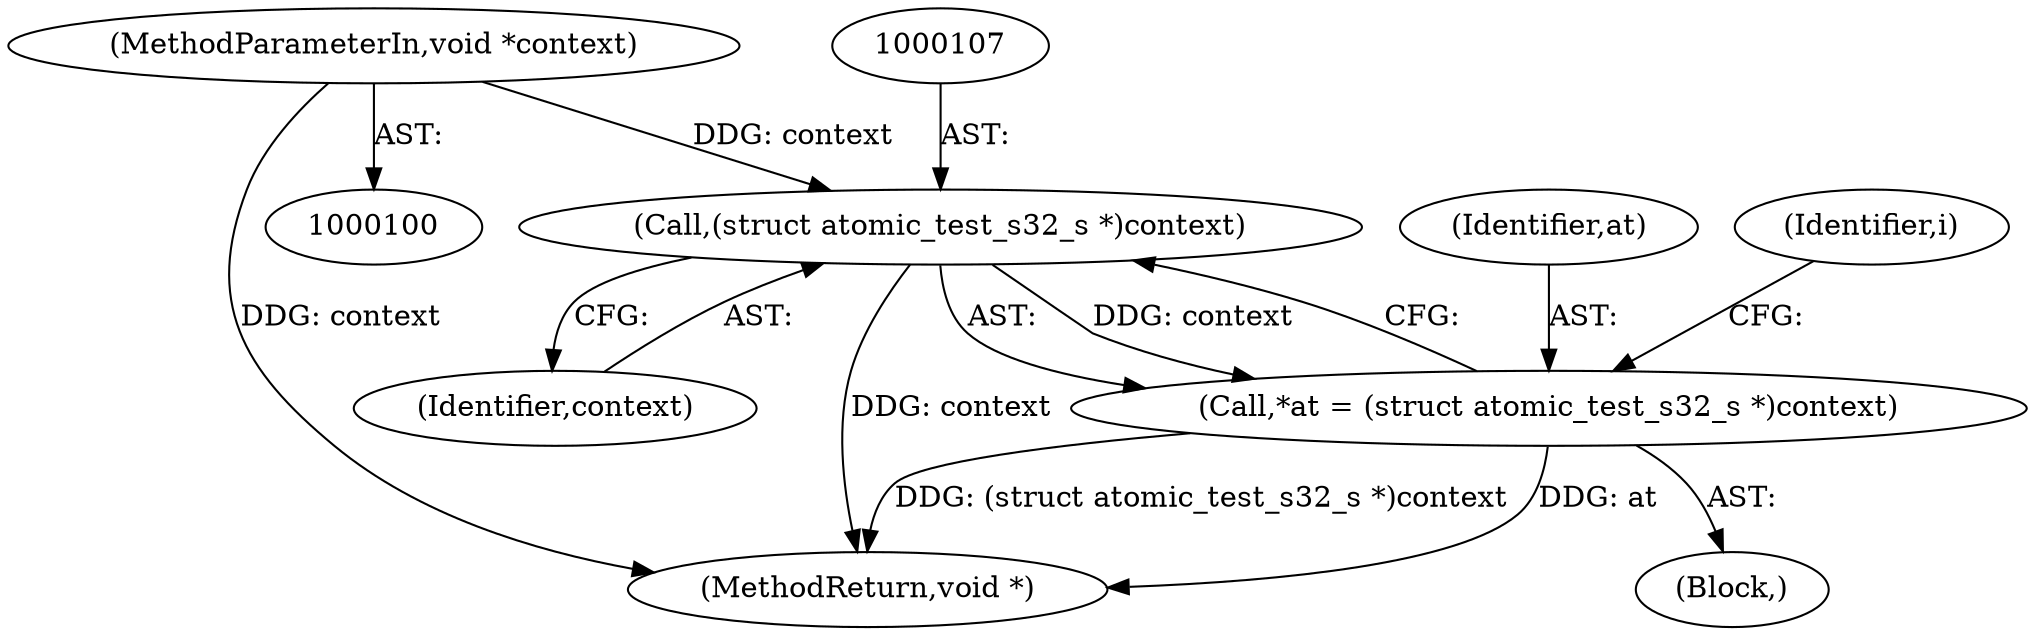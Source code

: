 digraph "0_Android_472271b153c5dc53c28beac55480a8d8434b2d5c_67@pointer" {
"1000101" [label="(MethodParameterIn,void *context)"];
"1000106" [label="(Call,(struct atomic_test_s32_s *)context)"];
"1000104" [label="(Call,*at = (struct atomic_test_s32_s *)context)"];
"1000104" [label="(Call,*at = (struct atomic_test_s32_s *)context)"];
"1000102" [label="(Block,)"];
"1000106" [label="(Call,(struct atomic_test_s32_s *)context)"];
"1000108" [label="(Identifier,context)"];
"1000105" [label="(Identifier,at)"];
"1000112" [label="(Identifier,i)"];
"1000101" [label="(MethodParameterIn,void *context)"];
"1000134" [label="(MethodReturn,void *)"];
"1000101" -> "1000100"  [label="AST: "];
"1000101" -> "1000134"  [label="DDG: context"];
"1000101" -> "1000106"  [label="DDG: context"];
"1000106" -> "1000104"  [label="AST: "];
"1000106" -> "1000108"  [label="CFG: "];
"1000107" -> "1000106"  [label="AST: "];
"1000108" -> "1000106"  [label="AST: "];
"1000104" -> "1000106"  [label="CFG: "];
"1000106" -> "1000134"  [label="DDG: context"];
"1000106" -> "1000104"  [label="DDG: context"];
"1000104" -> "1000102"  [label="AST: "];
"1000105" -> "1000104"  [label="AST: "];
"1000112" -> "1000104"  [label="CFG: "];
"1000104" -> "1000134"  [label="DDG: at"];
"1000104" -> "1000134"  [label="DDG: (struct atomic_test_s32_s *)context"];
}
